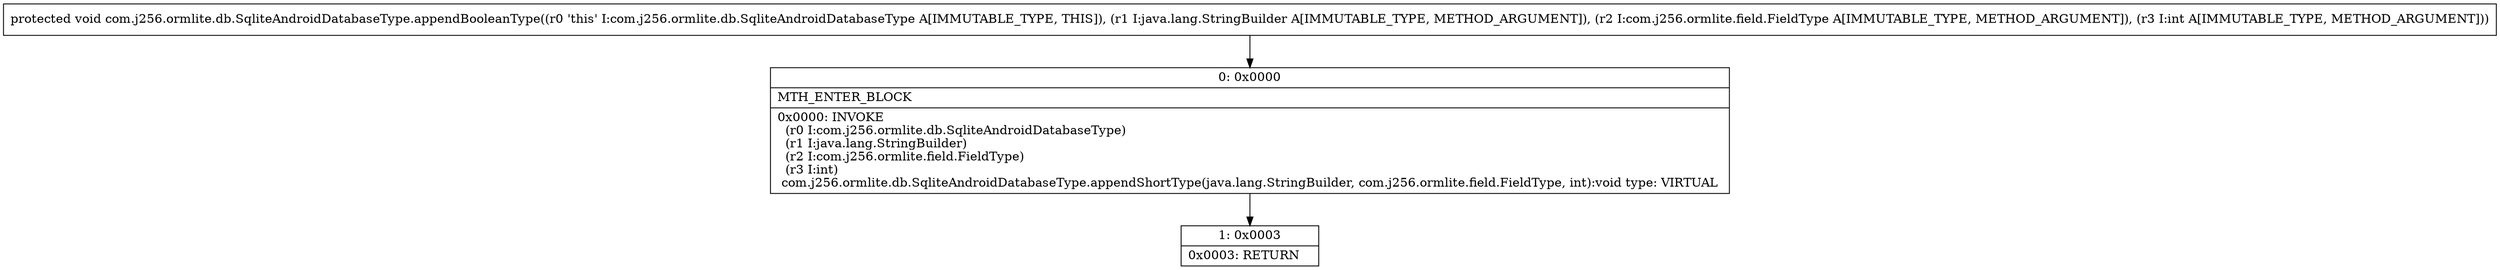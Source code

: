 digraph "CFG forcom.j256.ormlite.db.SqliteAndroidDatabaseType.appendBooleanType(Ljava\/lang\/StringBuilder;Lcom\/j256\/ormlite\/field\/FieldType;I)V" {
Node_0 [shape=record,label="{0\:\ 0x0000|MTH_ENTER_BLOCK\l|0x0000: INVOKE  \l  (r0 I:com.j256.ormlite.db.SqliteAndroidDatabaseType)\l  (r1 I:java.lang.StringBuilder)\l  (r2 I:com.j256.ormlite.field.FieldType)\l  (r3 I:int)\l com.j256.ormlite.db.SqliteAndroidDatabaseType.appendShortType(java.lang.StringBuilder, com.j256.ormlite.field.FieldType, int):void type: VIRTUAL \l}"];
Node_1 [shape=record,label="{1\:\ 0x0003|0x0003: RETURN   \l}"];
MethodNode[shape=record,label="{protected void com.j256.ormlite.db.SqliteAndroidDatabaseType.appendBooleanType((r0 'this' I:com.j256.ormlite.db.SqliteAndroidDatabaseType A[IMMUTABLE_TYPE, THIS]), (r1 I:java.lang.StringBuilder A[IMMUTABLE_TYPE, METHOD_ARGUMENT]), (r2 I:com.j256.ormlite.field.FieldType A[IMMUTABLE_TYPE, METHOD_ARGUMENT]), (r3 I:int A[IMMUTABLE_TYPE, METHOD_ARGUMENT])) }"];
MethodNode -> Node_0;
Node_0 -> Node_1;
}

